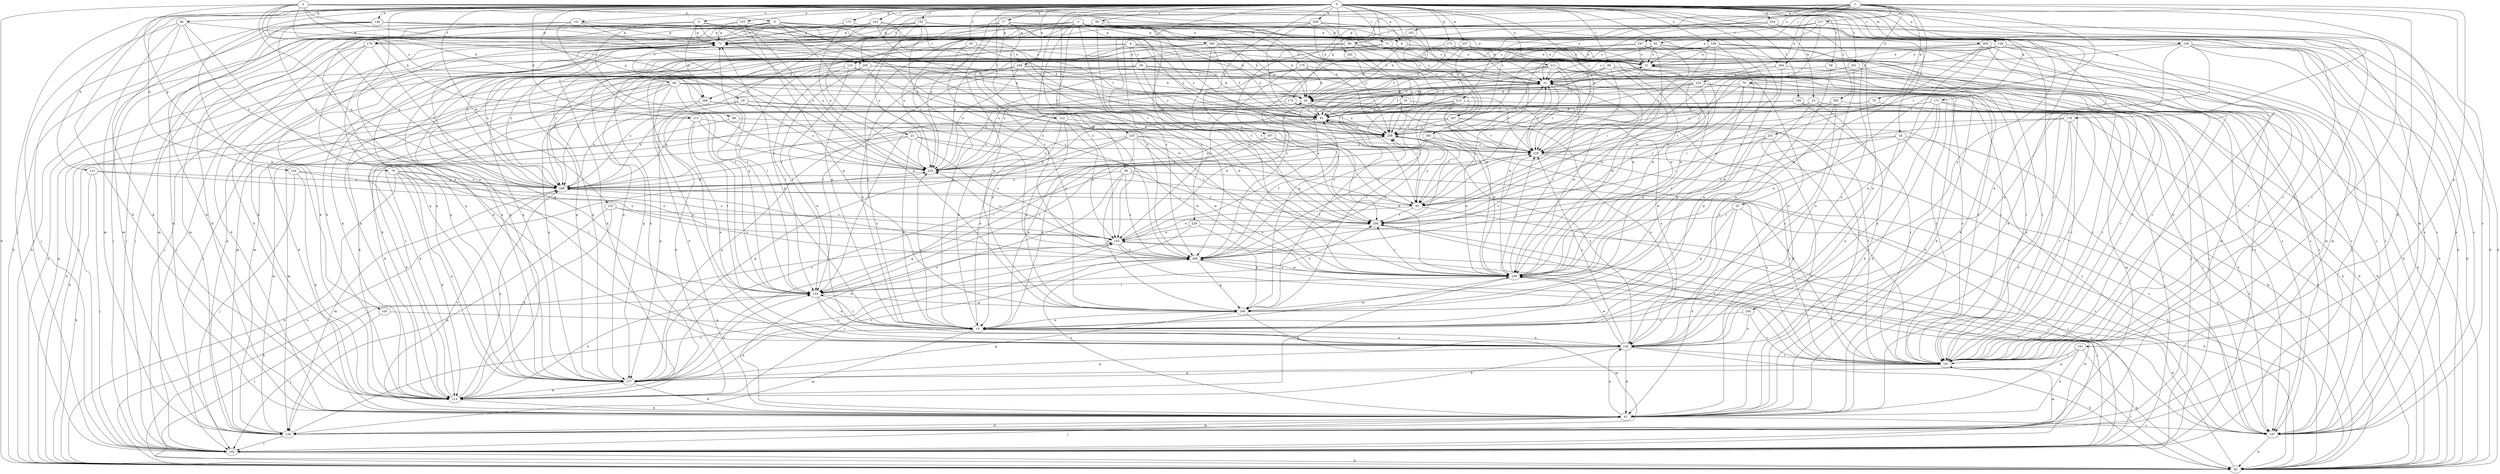 strict digraph  {
0;
1;
2;
3;
4;
5;
6;
8;
10;
15;
17;
18;
20;
21;
24;
25;
29;
31;
33;
41;
50;
51;
55;
58;
59;
60;
61;
66;
68;
70;
71;
72;
76;
79;
82;
86;
90;
92;
93;
103;
105;
112;
113;
114;
122;
123;
124;
126;
133;
134;
136;
140;
144;
145;
149;
151;
152;
153;
155;
161;
162;
165;
166;
167;
171;
172;
173;
174;
175;
176;
177;
178;
182;
185;
187;
197;
199;
201;
204;
205;
208;
211;
213;
217;
218;
223;
225;
226;
229;
234;
236;
237;
239;
245;
246;
247;
248;
249;
251;
253;
258;
262;
263;
267;
269;
0 -> 5  [label=a];
0 -> 15  [label=b];
0 -> 17  [label=b];
0 -> 21  [label=c];
0 -> 24  [label=c];
0 -> 33  [label=d];
0 -> 41  [label=d];
0 -> 50  [label=e];
0 -> 55  [label=f];
0 -> 58  [label=f];
0 -> 66  [label=g];
0 -> 68  [label=g];
0 -> 86  [label=i];
0 -> 90  [label=i];
0 -> 103  [label=j];
0 -> 105  [label=k];
0 -> 112  [label=k];
0 -> 113  [label=k];
0 -> 122  [label=l];
0 -> 126  [label=m];
0 -> 133  [label=m];
0 -> 134  [label=m];
0 -> 136  [label=n];
0 -> 140  [label=n];
0 -> 144  [label=n];
0 -> 145  [label=n];
0 -> 149  [label=o];
0 -> 151  [label=o];
0 -> 152  [label=o];
0 -> 153  [label=o];
0 -> 155  [label=o];
0 -> 167  [label=q];
0 -> 171  [label=q];
0 -> 172  [label=q];
0 -> 173  [label=q];
0 -> 178  [label=r];
0 -> 182  [label=r];
0 -> 185  [label=r];
0 -> 187  [label=r];
0 -> 197  [label=s];
0 -> 199  [label=t];
0 -> 201  [label=t];
0 -> 204  [label=t];
0 -> 211  [label=u];
0 -> 223  [label=v];
0 -> 225  [label=v];
0 -> 226  [label=v];
0 -> 229  [label=v];
0 -> 234  [label=w];
0 -> 236  [label=w];
0 -> 237  [label=w];
0 -> 239  [label=w];
0 -> 245  [label=x];
0 -> 246  [label=x];
0 -> 262  [label=z];
0 -> 263  [label=z];
1 -> 25  [label=c];
1 -> 41  [label=d];
1 -> 76  [label=h];
1 -> 79  [label=h];
1 -> 92  [label=i];
1 -> 161  [label=p];
1 -> 162  [label=p];
1 -> 174  [label=q];
1 -> 204  [label=t];
1 -> 205  [label=t];
1 -> 213  [label=u];
1 -> 217  [label=u];
1 -> 218  [label=u];
1 -> 247  [label=x];
1 -> 251  [label=y];
1 -> 253  [label=y];
1 -> 258  [label=y];
1 -> 267  [label=z];
2 -> 6  [label=a];
2 -> 8  [label=a];
2 -> 18  [label=b];
2 -> 70  [label=g];
2 -> 82  [label=h];
2 -> 113  [label=k];
2 -> 145  [label=n];
2 -> 175  [label=q];
2 -> 205  [label=t];
2 -> 218  [label=u];
2 -> 239  [label=w];
2 -> 248  [label=x];
2 -> 258  [label=y];
2 -> 267  [label=z];
3 -> 20  [label=b];
3 -> 41  [label=d];
3 -> 59  [label=f];
3 -> 71  [label=g];
3 -> 92  [label=i];
3 -> 114  [label=k];
3 -> 122  [label=l];
3 -> 123  [label=l];
3 -> 134  [label=m];
3 -> 165  [label=p];
3 -> 197  [label=s];
3 -> 218  [label=u];
3 -> 267  [label=z];
3 -> 269  [label=z];
4 -> 29  [label=c];
4 -> 31  [label=c];
4 -> 51  [label=e];
4 -> 123  [label=l];
4 -> 197  [label=s];
4 -> 208  [label=t];
4 -> 218  [label=u];
4 -> 248  [label=x];
5 -> 72  [label=g];
5 -> 124  [label=l];
5 -> 176  [label=q];
5 -> 208  [label=t];
5 -> 218  [label=u];
5 -> 248  [label=x];
5 -> 258  [label=y];
6 -> 8  [label=a];
6 -> 20  [label=b];
6 -> 41  [label=d];
6 -> 60  [label=f];
6 -> 61  [label=f];
6 -> 93  [label=i];
6 -> 176  [label=q];
6 -> 177  [label=q];
6 -> 239  [label=w];
6 -> 249  [label=x];
6 -> 269  [label=z];
8 -> 20  [label=b];
8 -> 51  [label=e];
8 -> 103  [label=j];
8 -> 197  [label=s];
10 -> 20  [label=b];
10 -> 72  [label=g];
10 -> 124  [label=l];
10 -> 134  [label=m];
10 -> 145  [label=n];
10 -> 218  [label=u];
10 -> 239  [label=w];
15 -> 41  [label=d];
15 -> 61  [label=f];
15 -> 166  [label=p];
15 -> 187  [label=r];
15 -> 258  [label=y];
17 -> 8  [label=a];
17 -> 10  [label=a];
17 -> 20  [label=b];
17 -> 41  [label=d];
17 -> 114  [label=k];
17 -> 134  [label=m];
17 -> 155  [label=o];
17 -> 166  [label=p];
17 -> 208  [label=t];
17 -> 269  [label=z];
18 -> 61  [label=f];
18 -> 82  [label=h];
18 -> 187  [label=r];
18 -> 218  [label=u];
18 -> 249  [label=x];
20 -> 61  [label=f];
20 -> 145  [label=n];
20 -> 258  [label=y];
21 -> 10  [label=a];
21 -> 114  [label=k];
21 -> 155  [label=o];
21 -> 229  [label=v];
21 -> 239  [label=w];
21 -> 249  [label=x];
24 -> 82  [label=h];
24 -> 145  [label=n];
24 -> 197  [label=s];
24 -> 208  [label=t];
24 -> 229  [label=v];
25 -> 41  [label=d];
25 -> 103  [label=j];
25 -> 166  [label=p];
25 -> 208  [label=t];
29 -> 20  [label=b];
29 -> 31  [label=c];
29 -> 61  [label=f];
29 -> 103  [label=j];
29 -> 124  [label=l];
29 -> 134  [label=m];
29 -> 258  [label=y];
31 -> 20  [label=b];
31 -> 82  [label=h];
31 -> 229  [label=v];
31 -> 239  [label=w];
31 -> 249  [label=x];
33 -> 41  [label=d];
33 -> 61  [label=f];
33 -> 93  [label=i];
33 -> 229  [label=v];
33 -> 269  [label=z];
41 -> 103  [label=j];
41 -> 134  [label=m];
41 -> 145  [label=n];
41 -> 197  [label=s];
41 -> 249  [label=x];
41 -> 269  [label=z];
50 -> 10  [label=a];
50 -> 72  [label=g];
50 -> 93  [label=i];
50 -> 197  [label=s];
50 -> 269  [label=z];
51 -> 31  [label=c];
51 -> 61  [label=f];
51 -> 187  [label=r];
51 -> 197  [label=s];
55 -> 51  [label=e];
55 -> 61  [label=f];
55 -> 124  [label=l];
55 -> 218  [label=u];
58 -> 10  [label=a];
58 -> 31  [label=c];
58 -> 187  [label=r];
59 -> 41  [label=d];
59 -> 82  [label=h];
59 -> 166  [label=p];
59 -> 208  [label=t];
59 -> 249  [label=x];
59 -> 269  [label=z];
60 -> 20  [label=b];
60 -> 41  [label=d];
60 -> 82  [label=h];
60 -> 145  [label=n];
60 -> 177  [label=q];
60 -> 187  [label=r];
60 -> 218  [label=u];
60 -> 229  [label=v];
61 -> 72  [label=g];
61 -> 114  [label=k];
61 -> 239  [label=w];
61 -> 249  [label=x];
61 -> 258  [label=y];
66 -> 72  [label=g];
66 -> 103  [label=j];
66 -> 114  [label=k];
66 -> 134  [label=m];
66 -> 177  [label=q];
66 -> 249  [label=x];
68 -> 114  [label=k];
68 -> 258  [label=y];
70 -> 82  [label=h];
70 -> 114  [label=k];
70 -> 124  [label=l];
70 -> 155  [label=o];
70 -> 177  [label=q];
70 -> 249  [label=x];
71 -> 51  [label=e];
71 -> 177  [label=q];
71 -> 208  [label=t];
71 -> 239  [label=w];
72 -> 51  [label=e];
72 -> 82  [label=h];
72 -> 103  [label=j];
76 -> 61  [label=f];
76 -> 103  [label=j];
79 -> 20  [label=b];
79 -> 82  [label=h];
79 -> 166  [label=p];
79 -> 187  [label=r];
79 -> 208  [label=t];
79 -> 258  [label=y];
82 -> 20  [label=b];
82 -> 72  [label=g];
82 -> 124  [label=l];
82 -> 187  [label=r];
82 -> 218  [label=u];
82 -> 239  [label=w];
86 -> 31  [label=c];
86 -> 61  [label=f];
86 -> 103  [label=j];
86 -> 114  [label=k];
86 -> 187  [label=r];
86 -> 229  [label=v];
86 -> 239  [label=w];
90 -> 51  [label=e];
90 -> 93  [label=i];
90 -> 114  [label=k];
90 -> 177  [label=q];
90 -> 218  [label=u];
90 -> 239  [label=w];
90 -> 258  [label=y];
92 -> 31  [label=c];
92 -> 51  [label=e];
92 -> 103  [label=j];
92 -> 145  [label=n];
92 -> 229  [label=v];
92 -> 249  [label=x];
92 -> 258  [label=y];
93 -> 31  [label=c];
93 -> 103  [label=j];
93 -> 155  [label=o];
93 -> 208  [label=t];
93 -> 258  [label=y];
103 -> 82  [label=h];
103 -> 208  [label=t];
103 -> 239  [label=w];
105 -> 10  [label=a];
105 -> 103  [label=j];
112 -> 82  [label=h];
112 -> 103  [label=j];
112 -> 155  [label=o];
112 -> 249  [label=x];
113 -> 124  [label=l];
113 -> 134  [label=m];
113 -> 145  [label=n];
113 -> 218  [label=u];
113 -> 258  [label=y];
114 -> 31  [label=c];
114 -> 41  [label=d];
114 -> 249  [label=x];
114 -> 269  [label=z];
122 -> 10  [label=a];
122 -> 155  [label=o];
122 -> 166  [label=p];
122 -> 258  [label=y];
123 -> 31  [label=c];
123 -> 124  [label=l];
123 -> 145  [label=n];
123 -> 239  [label=w];
123 -> 249  [label=x];
124 -> 10  [label=a];
124 -> 72  [label=g];
124 -> 114  [label=k];
124 -> 145  [label=n];
124 -> 155  [label=o];
124 -> 166  [label=p];
124 -> 208  [label=t];
126 -> 31  [label=c];
126 -> 41  [label=d];
126 -> 51  [label=e];
126 -> 82  [label=h];
126 -> 134  [label=m];
126 -> 208  [label=t];
126 -> 229  [label=v];
133 -> 114  [label=k];
133 -> 134  [label=m];
133 -> 208  [label=t];
133 -> 269  [label=z];
134 -> 41  [label=d];
134 -> 72  [label=g];
134 -> 103  [label=j];
134 -> 155  [label=o];
136 -> 10  [label=a];
136 -> 51  [label=e];
136 -> 82  [label=h];
136 -> 103  [label=j];
136 -> 145  [label=n];
136 -> 197  [label=s];
136 -> 249  [label=x];
140 -> 51  [label=e];
140 -> 72  [label=g];
140 -> 103  [label=j];
140 -> 114  [label=k];
140 -> 134  [label=m];
140 -> 187  [label=r];
140 -> 249  [label=x];
140 -> 258  [label=y];
144 -> 103  [label=j];
144 -> 114  [label=k];
144 -> 155  [label=o];
144 -> 249  [label=x];
145 -> 10  [label=a];
145 -> 41  [label=d];
145 -> 72  [label=g];
145 -> 82  [label=h];
145 -> 114  [label=k];
145 -> 177  [label=q];
145 -> 187  [label=r];
145 -> 229  [label=v];
145 -> 239  [label=w];
145 -> 258  [label=y];
149 -> 20  [label=b];
149 -> 41  [label=d];
149 -> 51  [label=e];
149 -> 93  [label=i];
149 -> 134  [label=m];
149 -> 177  [label=q];
149 -> 197  [label=s];
149 -> 239  [label=w];
149 -> 258  [label=y];
151 -> 72  [label=g];
151 -> 82  [label=h];
151 -> 124  [label=l];
151 -> 166  [label=p];
151 -> 197  [label=s];
151 -> 249  [label=x];
151 -> 258  [label=y];
152 -> 10  [label=a];
152 -> 51  [label=e];
152 -> 72  [label=g];
152 -> 82  [label=h];
152 -> 103  [label=j];
152 -> 114  [label=k];
152 -> 187  [label=r];
152 -> 197  [label=s];
152 -> 218  [label=u];
152 -> 229  [label=v];
152 -> 269  [label=z];
153 -> 72  [label=g];
153 -> 103  [label=j];
153 -> 166  [label=p];
153 -> 187  [label=r];
153 -> 218  [label=u];
155 -> 20  [label=b];
155 -> 51  [label=e];
155 -> 82  [label=h];
155 -> 187  [label=r];
155 -> 197  [label=s];
155 -> 218  [label=u];
155 -> 269  [label=z];
161 -> 41  [label=d];
161 -> 82  [label=h];
161 -> 177  [label=q];
161 -> 187  [label=r];
162 -> 20  [label=b];
165 -> 31  [label=c];
165 -> 51  [label=e];
165 -> 61  [label=f];
165 -> 114  [label=k];
165 -> 177  [label=q];
165 -> 197  [label=s];
165 -> 208  [label=t];
165 -> 239  [label=w];
165 -> 249  [label=x];
166 -> 10  [label=a];
166 -> 31  [label=c];
166 -> 61  [label=f];
166 -> 134  [label=m];
166 -> 177  [label=q];
167 -> 10  [label=a];
167 -> 218  [label=u];
167 -> 229  [label=v];
167 -> 239  [label=w];
171 -> 41  [label=d];
171 -> 61  [label=f];
171 -> 145  [label=n];
171 -> 187  [label=r];
171 -> 197  [label=s];
171 -> 239  [label=w];
171 -> 249  [label=x];
172 -> 20  [label=b];
172 -> 51  [label=e];
172 -> 93  [label=i];
172 -> 239  [label=w];
172 -> 269  [label=z];
173 -> 31  [label=c];
173 -> 72  [label=g];
173 -> 218  [label=u];
174 -> 61  [label=f];
174 -> 82  [label=h];
174 -> 114  [label=k];
174 -> 187  [label=r];
174 -> 249  [label=x];
175 -> 20  [label=b];
175 -> 31  [label=c];
175 -> 155  [label=o];
175 -> 187  [label=r];
175 -> 218  [label=u];
176 -> 41  [label=d];
176 -> 51  [label=e];
176 -> 103  [label=j];
176 -> 177  [label=q];
176 -> 249  [label=x];
177 -> 10  [label=a];
177 -> 41  [label=d];
177 -> 114  [label=k];
177 -> 124  [label=l];
177 -> 229  [label=v];
177 -> 269  [label=z];
178 -> 41  [label=d];
178 -> 82  [label=h];
178 -> 187  [label=r];
178 -> 258  [label=y];
178 -> 269  [label=z];
182 -> 258  [label=y];
185 -> 124  [label=l];
185 -> 177  [label=q];
185 -> 229  [label=v];
185 -> 239  [label=w];
187 -> 31  [label=c];
187 -> 51  [label=e];
187 -> 61  [label=f];
187 -> 134  [label=m];
187 -> 177  [label=q];
187 -> 208  [label=t];
187 -> 218  [label=u];
187 -> 258  [label=y];
197 -> 82  [label=h];
197 -> 155  [label=o];
199 -> 61  [label=f];
199 -> 124  [label=l];
199 -> 187  [label=r];
199 -> 197  [label=s];
201 -> 31  [label=c];
201 -> 41  [label=d];
201 -> 61  [label=f];
201 -> 145  [label=n];
204 -> 10  [label=a];
204 -> 31  [label=c];
204 -> 82  [label=h];
204 -> 93  [label=i];
205 -> 31  [label=c];
205 -> 124  [label=l];
205 -> 166  [label=p];
205 -> 177  [label=q];
205 -> 197  [label=s];
205 -> 249  [label=x];
208 -> 155  [label=o];
211 -> 10  [label=a];
211 -> 31  [label=c];
211 -> 41  [label=d];
211 -> 103  [label=j];
211 -> 145  [label=n];
211 -> 166  [label=p];
211 -> 187  [label=r];
211 -> 218  [label=u];
211 -> 229  [label=v];
211 -> 239  [label=w];
213 -> 61  [label=f];
213 -> 134  [label=m];
213 -> 208  [label=t];
213 -> 218  [label=u];
213 -> 229  [label=v];
213 -> 269  [label=z];
217 -> 51  [label=e];
217 -> 72  [label=g];
217 -> 82  [label=h];
217 -> 93  [label=i];
217 -> 114  [label=k];
217 -> 187  [label=r];
218 -> 249  [label=x];
223 -> 61  [label=f];
223 -> 72  [label=g];
223 -> 82  [label=h];
223 -> 103  [label=j];
223 -> 124  [label=l];
223 -> 208  [label=t];
225 -> 10  [label=a];
225 -> 93  [label=i];
225 -> 177  [label=q];
225 -> 208  [label=t];
225 -> 218  [label=u];
225 -> 229  [label=v];
225 -> 239  [label=w];
225 -> 249  [label=x];
226 -> 82  [label=h];
226 -> 124  [label=l];
226 -> 155  [label=o];
226 -> 166  [label=p];
229 -> 31  [label=c];
229 -> 187  [label=r];
229 -> 197  [label=s];
229 -> 218  [label=u];
234 -> 31  [label=c];
234 -> 41  [label=d];
234 -> 72  [label=g];
234 -> 82  [label=h];
234 -> 145  [label=n];
234 -> 249  [label=x];
236 -> 31  [label=c];
236 -> 61  [label=f];
236 -> 72  [label=g];
236 -> 177  [label=q];
236 -> 187  [label=r];
236 -> 239  [label=w];
236 -> 258  [label=y];
236 -> 269  [label=z];
237 -> 51  [label=e];
237 -> 61  [label=f];
237 -> 82  [label=h];
237 -> 114  [label=k];
237 -> 177  [label=q];
237 -> 239  [label=w];
239 -> 31  [label=c];
239 -> 114  [label=k];
239 -> 124  [label=l];
239 -> 208  [label=t];
239 -> 229  [label=v];
239 -> 269  [label=z];
245 -> 10  [label=a];
245 -> 145  [label=n];
245 -> 187  [label=r];
246 -> 10  [label=a];
246 -> 20  [label=b];
246 -> 31  [label=c];
246 -> 93  [label=i];
246 -> 124  [label=l];
246 -> 134  [label=m];
246 -> 187  [label=r];
246 -> 218  [label=u];
247 -> 51  [label=e];
247 -> 61  [label=f];
247 -> 166  [label=p];
247 -> 177  [label=q];
247 -> 208  [label=t];
248 -> 61  [label=f];
248 -> 114  [label=k];
248 -> 177  [label=q];
248 -> 229  [label=v];
249 -> 93  [label=i];
249 -> 134  [label=m];
249 -> 197  [label=s];
249 -> 258  [label=y];
251 -> 41  [label=d];
251 -> 93  [label=i];
251 -> 187  [label=r];
251 -> 229  [label=v];
251 -> 239  [label=w];
253 -> 20  [label=b];
253 -> 41  [label=d];
253 -> 61  [label=f];
253 -> 82  [label=h];
253 -> 166  [label=p];
253 -> 258  [label=y];
258 -> 31  [label=c];
258 -> 124  [label=l];
258 -> 229  [label=v];
262 -> 10  [label=a];
262 -> 61  [label=f];
262 -> 93  [label=i];
262 -> 145  [label=n];
262 -> 187  [label=r];
263 -> 10  [label=a];
263 -> 51  [label=e];
263 -> 114  [label=k];
263 -> 134  [label=m];
263 -> 187  [label=r];
263 -> 239  [label=w];
267 -> 134  [label=m];
267 -> 145  [label=n];
267 -> 177  [label=q];
267 -> 197  [label=s];
267 -> 229  [label=v];
267 -> 258  [label=y];
269 -> 61  [label=f];
269 -> 103  [label=j];
269 -> 166  [label=p];
269 -> 229  [label=v];
269 -> 239  [label=w];
269 -> 249  [label=x];
269 -> 258  [label=y];
}
